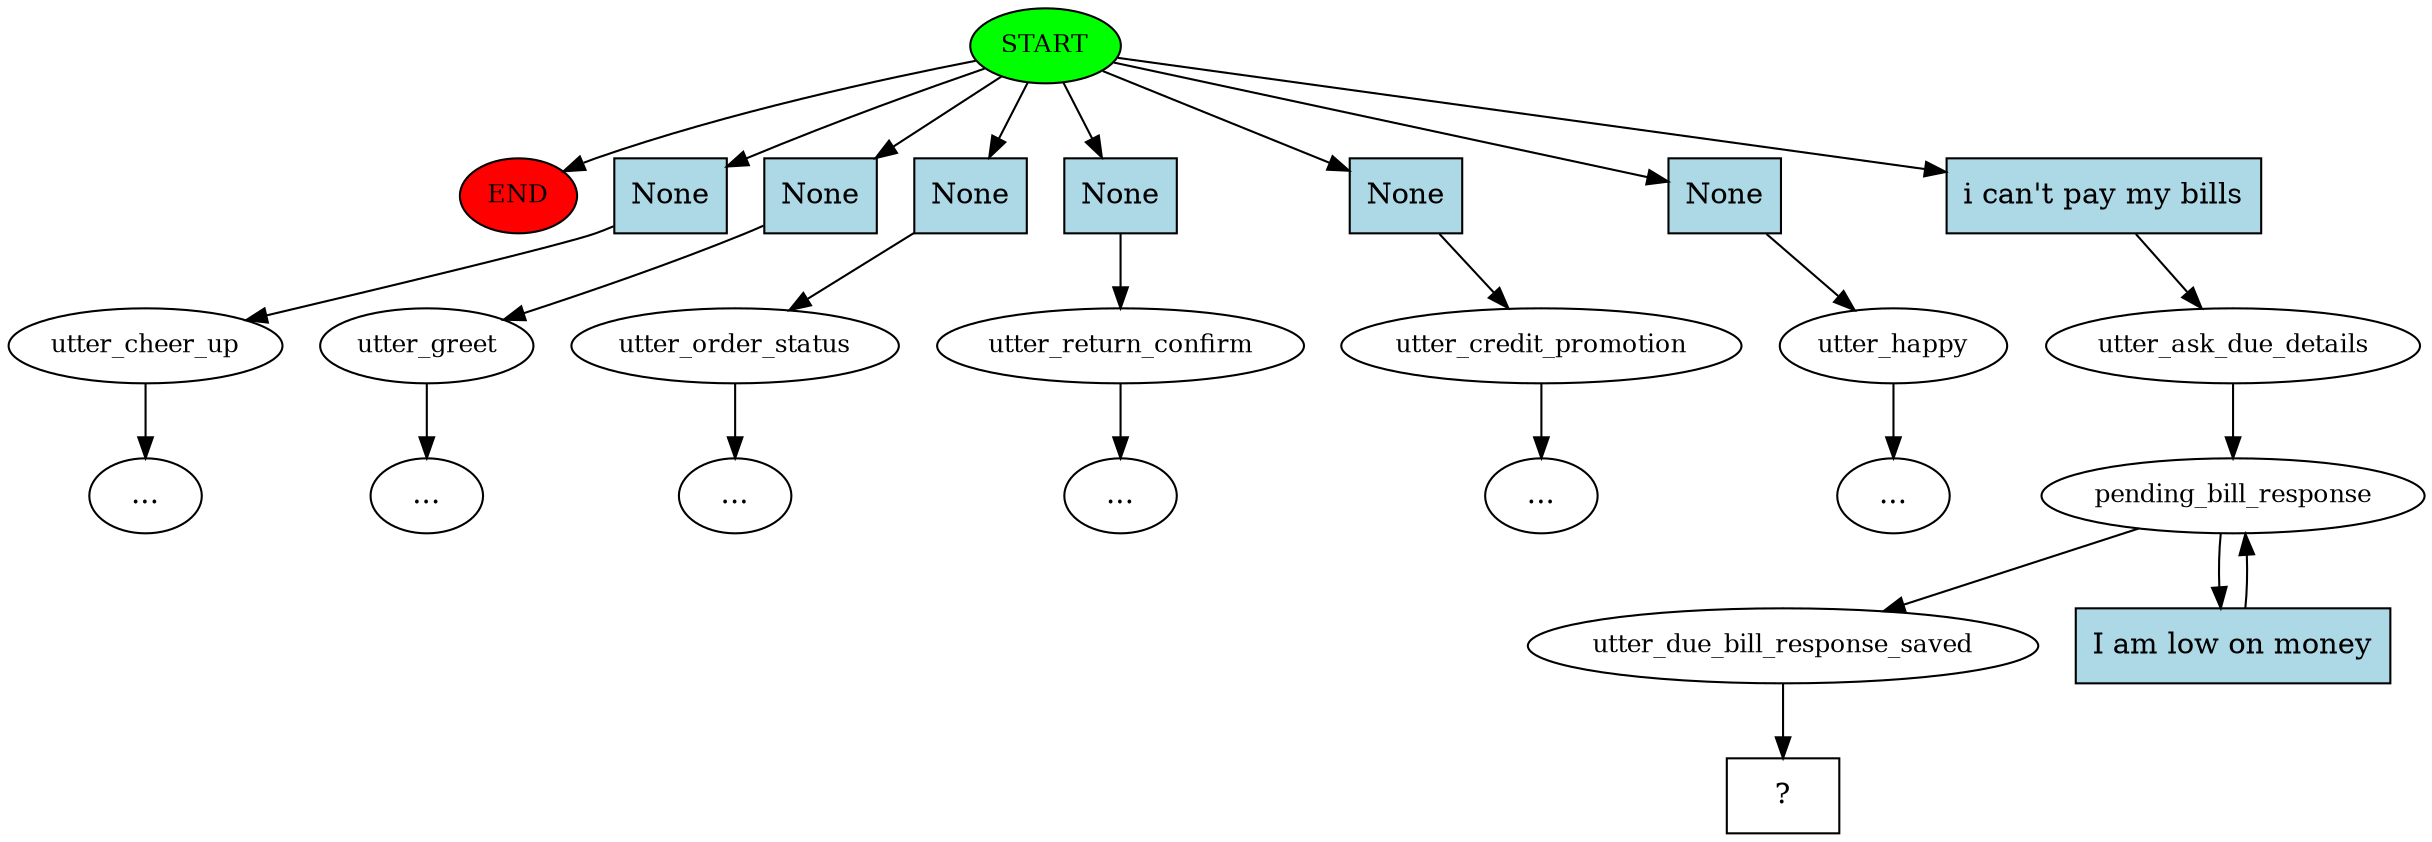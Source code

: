 digraph  {
0 [class="start active", fillcolor=green, fontsize=12, label=START, style=filled];
"-1" [class=end, fillcolor=red, fontsize=12, label=END, style=filled];
1 [class="", fontsize=12, label=utter_cheer_up];
"-4" [class=ellipsis, label="..."];
3 [class="", fontsize=12, label=utter_greet];
"-5" [class=ellipsis, label="..."];
4 [class="", fontsize=12, label=utter_order_status];
"-7" [class=ellipsis, label="..."];
6 [class="", fontsize=12, label=utter_return_confirm];
"-9" [class=ellipsis, label="..."];
8 [class="", fontsize=12, label=utter_credit_promotion];
"-11" [class=ellipsis, label="..."];
10 [class="", fontsize=12, label=utter_happy];
"-12" [class=ellipsis, label="..."];
11 [class=active, fontsize=12, label=utter_ask_due_details];
12 [class=active, fontsize=12, label=pending_bill_response];
14 [class=active, fontsize=12, label=utter_due_bill_response_saved];
15 [class="intent dashed active", label="  ?  ", shape=rect];
16 [class=intent, fillcolor=lightblue, label=None, shape=rect, style=filled];
17 [class=intent, fillcolor=lightblue, label=None, shape=rect, style=filled];
18 [class=intent, fillcolor=lightblue, label=None, shape=rect, style=filled];
19 [class=intent, fillcolor=lightblue, label=None, shape=rect, style=filled];
20 [class=intent, fillcolor=lightblue, label=None, shape=rect, style=filled];
21 [class=intent, fillcolor=lightblue, label=None, shape=rect, style=filled];
22 [class="intent active", fillcolor=lightblue, label="i can't pay my bills", shape=rect, style=filled];
23 [class="intent active", fillcolor=lightblue, label="I am low on money", shape=rect, style=filled];
0 -> "-1"  [class="", key=NONE, label=""];
0 -> 16  [class="", key=0];
0 -> 17  [class="", key=0];
0 -> 18  [class="", key=0];
0 -> 19  [class="", key=0];
0 -> 20  [class="", key=0];
0 -> 21  [class="", key=0];
0 -> 22  [class=active, key=0];
1 -> "-4"  [class="", key=NONE, label=""];
3 -> "-5"  [class="", key=NONE, label=""];
4 -> "-7"  [class="", key=NONE, label=""];
6 -> "-9"  [class="", key=NONE, label=""];
8 -> "-11"  [class="", key=NONE, label=""];
10 -> "-12"  [class="", key=NONE, label=""];
11 -> 12  [class=active, key=NONE, label=""];
12 -> 14  [class=active, key=NONE, label=""];
12 -> 23  [class=active, key=0];
14 -> 15  [class=active, key=NONE, label=""];
16 -> 1  [class="", key=0];
17 -> 3  [class="", key=0];
18 -> 4  [class="", key=0];
19 -> 6  [class="", key=0];
20 -> 8  [class="", key=0];
21 -> 10  [class="", key=0];
22 -> 11  [class=active, key=0];
23 -> 12  [class=active, key=0];
}
